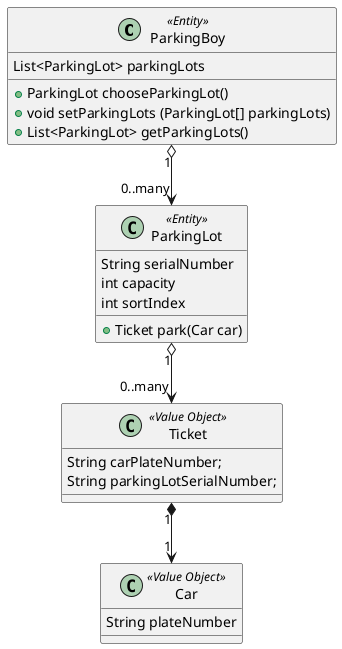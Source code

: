 @startuml


Class ParkingBoy << Entity >> {
  List<ParkingLot> parkingLots

  + ParkingLot chooseParkingLot()
  + void setParkingLots (ParkingLot[] parkingLots)
  + List<ParkingLot> getParkingLots()
}

class ParkingLot << Entity >> {
  String serialNumber
  int capacity 
  int sortIndex
  + Ticket park(Car car)
}

Class Car << Value Object >> {
    String plateNumber
}

Class Ticket << Value Object >> {
  String carPlateNumber;
  String parkingLotSerialNumber;
}

Ticket "1" *--> "1" Car
ParkingLot "1" o--> "0..many" Ticket
ParkingBoy "1" o--> "0..many" ParkingLot


@enduml
